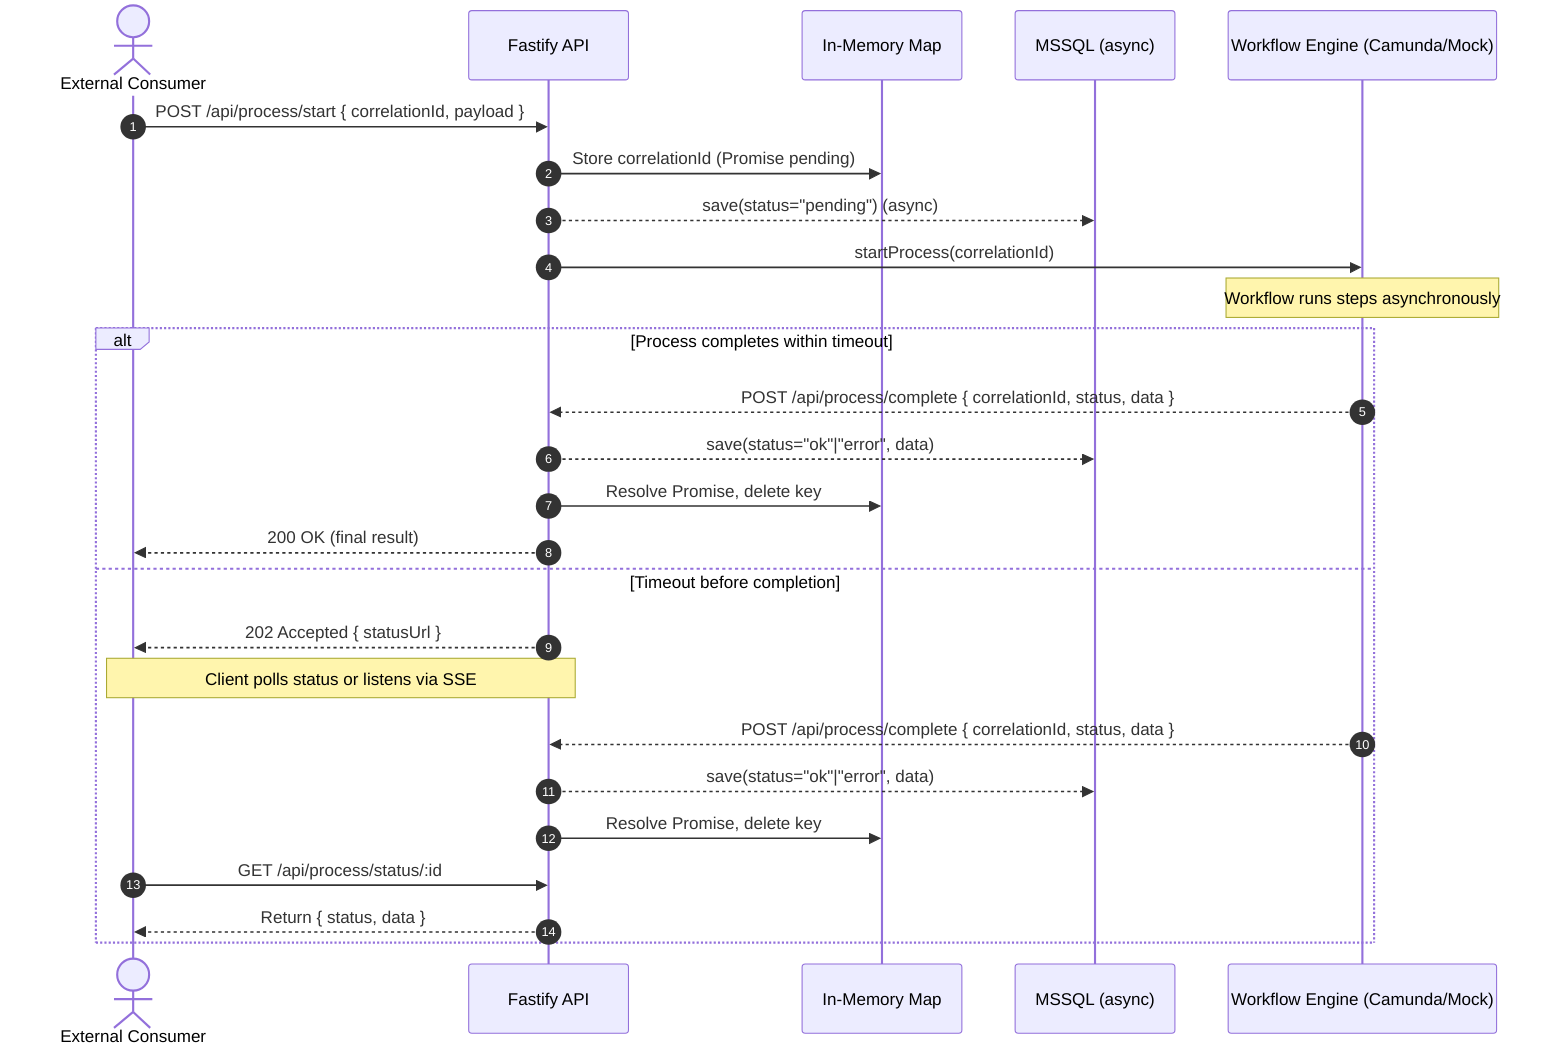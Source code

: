 sequenceDiagram
    autonumber
    actor C as External Consumer
    participant A as Fastify API
    participant M as In-Memory Map
    participant DB as MSSQL (async)
    participant W as Workflow Engine (Camunda/Mock)

    C->>A: POST /api/process/start { correlationId, payload }
    A->>M: Store correlationId (Promise pending)
    A-->>DB: save(status="pending") (async)
    A->>W: startProcess(correlationId)
    Note over W: Workflow runs steps asynchronously

    alt Process completes within timeout
        W-->>A: POST /api/process/complete { correlationId, status, data }
        A-->>DB: save(status="ok"|"error", data)
        A->>M: Resolve Promise, delete key
        A-->>C: 200 OK (final result)
    else Timeout before completion
        A-->>C: 202 Accepted { statusUrl }
        Note over C,A: Client polls status or listens via SSE
        W-->>A: POST /api/process/complete { correlationId, status, data }
        A-->>DB: save(status="ok"|"error", data)
        A->>M: Resolve Promise, delete key
        C->>A: GET /api/process/status/:id
        A-->>C: Return { status, data }
    end